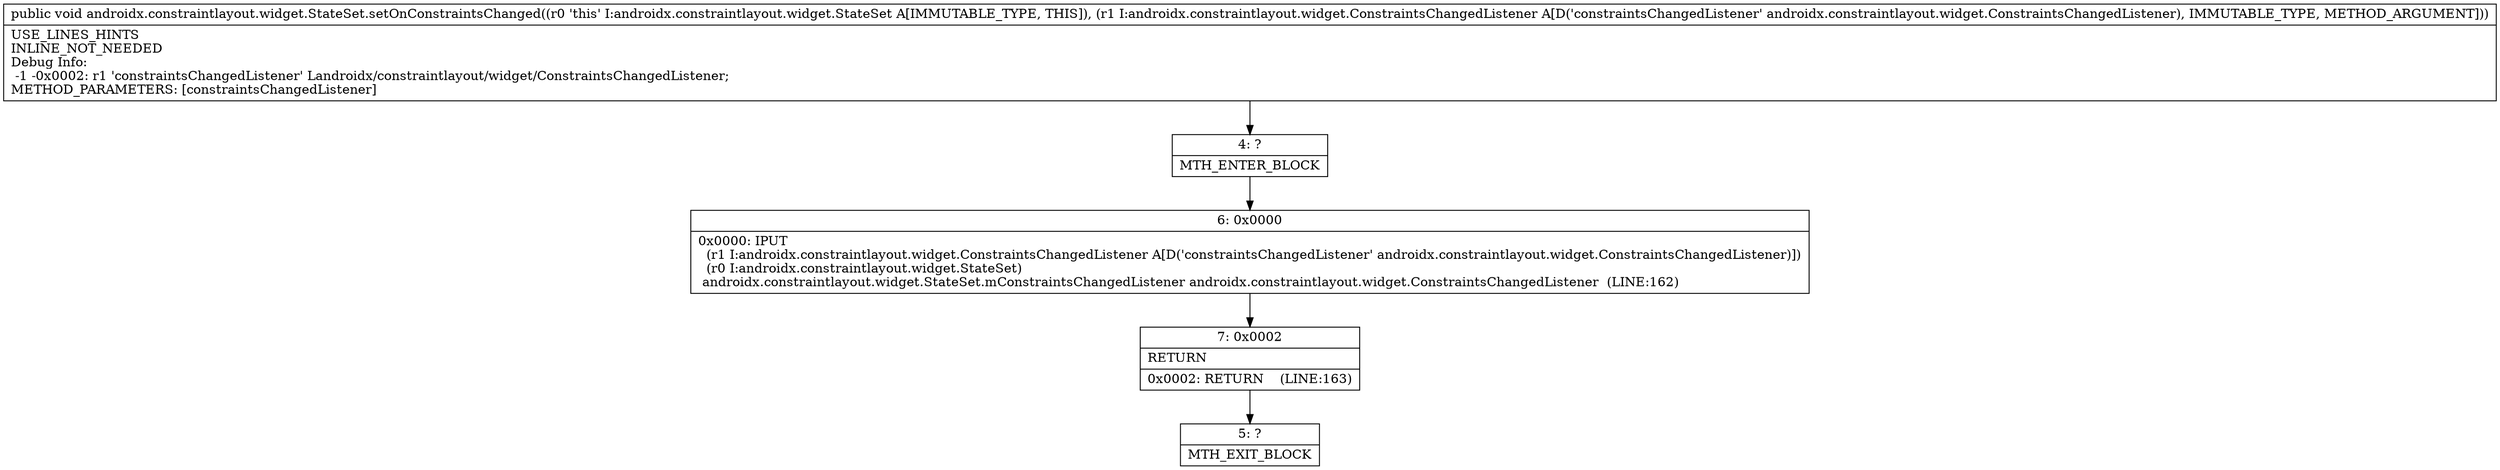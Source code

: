 digraph "CFG forandroidx.constraintlayout.widget.StateSet.setOnConstraintsChanged(Landroidx\/constraintlayout\/widget\/ConstraintsChangedListener;)V" {
Node_4 [shape=record,label="{4\:\ ?|MTH_ENTER_BLOCK\l}"];
Node_6 [shape=record,label="{6\:\ 0x0000|0x0000: IPUT  \l  (r1 I:androidx.constraintlayout.widget.ConstraintsChangedListener A[D('constraintsChangedListener' androidx.constraintlayout.widget.ConstraintsChangedListener)])\l  (r0 I:androidx.constraintlayout.widget.StateSet)\l androidx.constraintlayout.widget.StateSet.mConstraintsChangedListener androidx.constraintlayout.widget.ConstraintsChangedListener  (LINE:162)\l}"];
Node_7 [shape=record,label="{7\:\ 0x0002|RETURN\l|0x0002: RETURN    (LINE:163)\l}"];
Node_5 [shape=record,label="{5\:\ ?|MTH_EXIT_BLOCK\l}"];
MethodNode[shape=record,label="{public void androidx.constraintlayout.widget.StateSet.setOnConstraintsChanged((r0 'this' I:androidx.constraintlayout.widget.StateSet A[IMMUTABLE_TYPE, THIS]), (r1 I:androidx.constraintlayout.widget.ConstraintsChangedListener A[D('constraintsChangedListener' androidx.constraintlayout.widget.ConstraintsChangedListener), IMMUTABLE_TYPE, METHOD_ARGUMENT]))  | USE_LINES_HINTS\lINLINE_NOT_NEEDED\lDebug Info:\l  \-1 \-0x0002: r1 'constraintsChangedListener' Landroidx\/constraintlayout\/widget\/ConstraintsChangedListener;\lMETHOD_PARAMETERS: [constraintsChangedListener]\l}"];
MethodNode -> Node_4;Node_4 -> Node_6;
Node_6 -> Node_7;
Node_7 -> Node_5;
}

